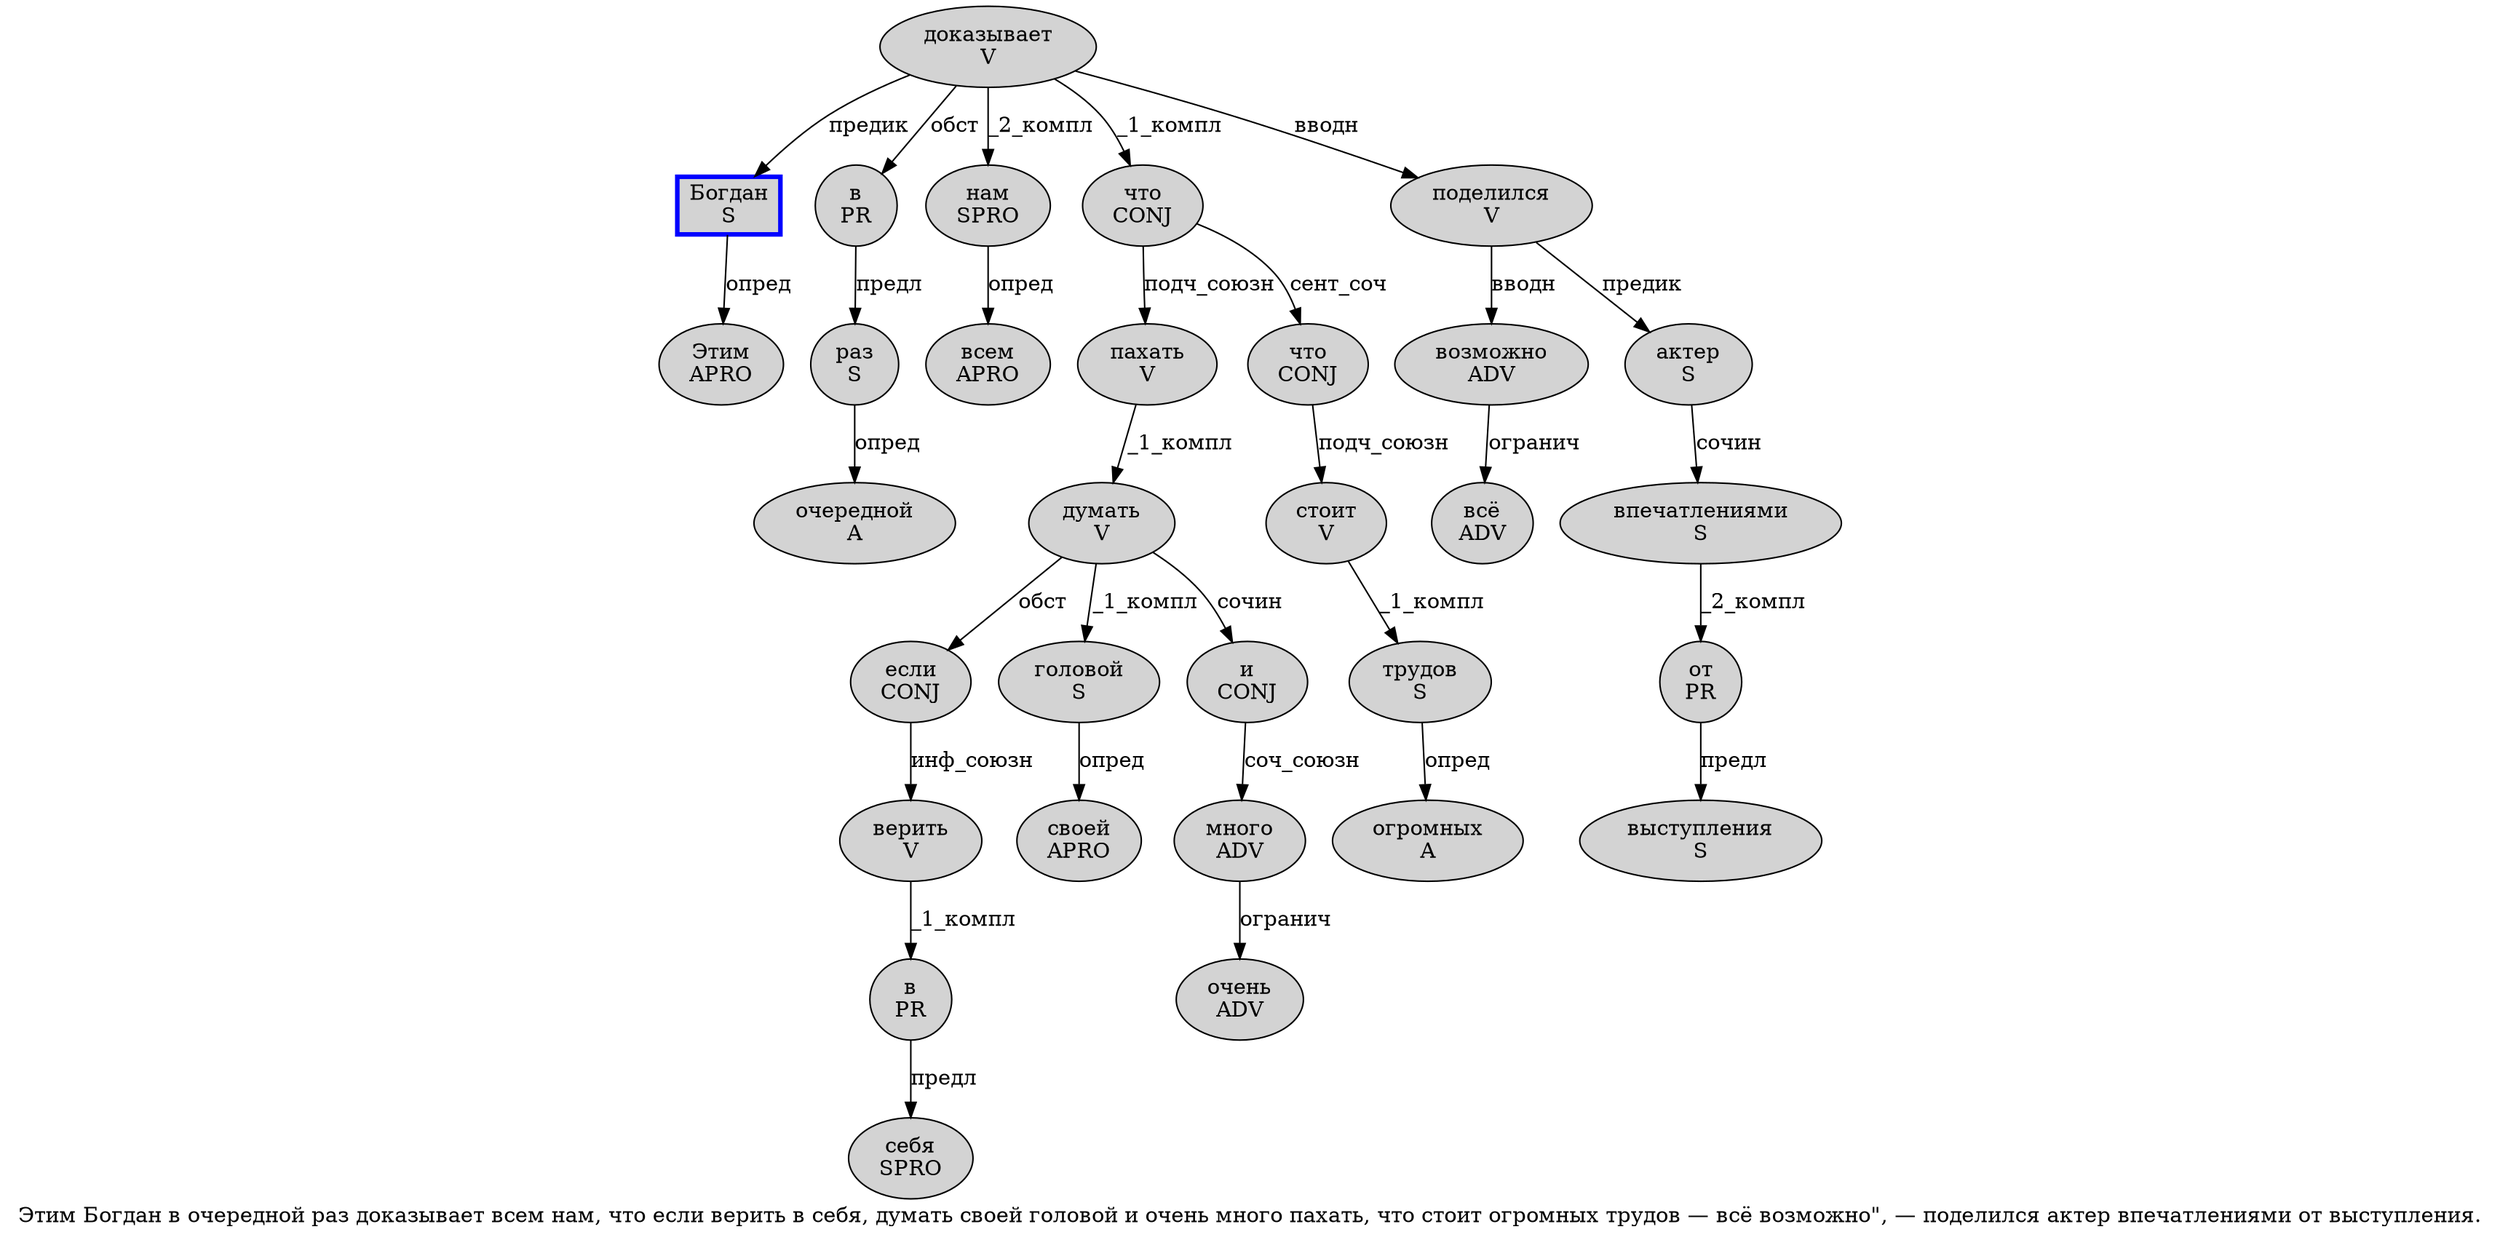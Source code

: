 digraph SENTENCE_1245 {
	graph [label="Этим Богдан в очередной раз доказывает всем нам, что если верить в себя, думать своей головой и очень много пахать, что стоит огромных трудов — всё возможно\", — поделился актер впечатлениями от выступления."]
	node [style=filled]
		0 [label="Этим
APRO" color="" fillcolor=lightgray penwidth=1 shape=ellipse]
		1 [label="Богдан
S" color=blue fillcolor=lightgray penwidth=3 shape=box]
		2 [label="в
PR" color="" fillcolor=lightgray penwidth=1 shape=ellipse]
		3 [label="очередной
A" color="" fillcolor=lightgray penwidth=1 shape=ellipse]
		4 [label="раз
S" color="" fillcolor=lightgray penwidth=1 shape=ellipse]
		5 [label="доказывает
V" color="" fillcolor=lightgray penwidth=1 shape=ellipse]
		6 [label="всем
APRO" color="" fillcolor=lightgray penwidth=1 shape=ellipse]
		7 [label="нам
SPRO" color="" fillcolor=lightgray penwidth=1 shape=ellipse]
		9 [label="что
CONJ" color="" fillcolor=lightgray penwidth=1 shape=ellipse]
		10 [label="если
CONJ" color="" fillcolor=lightgray penwidth=1 shape=ellipse]
		11 [label="верить
V" color="" fillcolor=lightgray penwidth=1 shape=ellipse]
		12 [label="в
PR" color="" fillcolor=lightgray penwidth=1 shape=ellipse]
		13 [label="себя
SPRO" color="" fillcolor=lightgray penwidth=1 shape=ellipse]
		15 [label="думать
V" color="" fillcolor=lightgray penwidth=1 shape=ellipse]
		16 [label="своей
APRO" color="" fillcolor=lightgray penwidth=1 shape=ellipse]
		17 [label="головой
S" color="" fillcolor=lightgray penwidth=1 shape=ellipse]
		18 [label="и
CONJ" color="" fillcolor=lightgray penwidth=1 shape=ellipse]
		19 [label="очень
ADV" color="" fillcolor=lightgray penwidth=1 shape=ellipse]
		20 [label="много
ADV" color="" fillcolor=lightgray penwidth=1 shape=ellipse]
		21 [label="пахать
V" color="" fillcolor=lightgray penwidth=1 shape=ellipse]
		23 [label="что
CONJ" color="" fillcolor=lightgray penwidth=1 shape=ellipse]
		24 [label="стоит
V" color="" fillcolor=lightgray penwidth=1 shape=ellipse]
		25 [label="огромных
A" color="" fillcolor=lightgray penwidth=1 shape=ellipse]
		26 [label="трудов
S" color="" fillcolor=lightgray penwidth=1 shape=ellipse]
		28 [label="всё
ADV" color="" fillcolor=lightgray penwidth=1 shape=ellipse]
		29 [label="возможно
ADV" color="" fillcolor=lightgray penwidth=1 shape=ellipse]
		33 [label="поделился
V" color="" fillcolor=lightgray penwidth=1 shape=ellipse]
		34 [label="актер
S" color="" fillcolor=lightgray penwidth=1 shape=ellipse]
		35 [label="впечатлениями
S" color="" fillcolor=lightgray penwidth=1 shape=ellipse]
		36 [label="от
PR" color="" fillcolor=lightgray penwidth=1 shape=ellipse]
		37 [label="выступления
S" color="" fillcolor=lightgray penwidth=1 shape=ellipse]
			29 -> 28 [label="огранич"]
			36 -> 37 [label="предл"]
			12 -> 13 [label="предл"]
			18 -> 20 [label="соч_союзн"]
			34 -> 35 [label="сочин"]
			10 -> 11 [label="инф_союзн"]
			11 -> 12 [label="_1_компл"]
			7 -> 6 [label="опред"]
			20 -> 19 [label="огранич"]
			21 -> 15 [label="_1_компл"]
			35 -> 36 [label="_2_компл"]
			24 -> 26 [label="_1_компл"]
			23 -> 24 [label="подч_союзн"]
			5 -> 1 [label="предик"]
			5 -> 2 [label="обст"]
			5 -> 7 [label="_2_компл"]
			5 -> 9 [label="_1_компл"]
			5 -> 33 [label="вводн"]
			33 -> 29 [label="вводн"]
			33 -> 34 [label="предик"]
			26 -> 25 [label="опред"]
			1 -> 0 [label="опред"]
			17 -> 16 [label="опред"]
			15 -> 10 [label="обст"]
			15 -> 17 [label="_1_компл"]
			15 -> 18 [label="сочин"]
			9 -> 21 [label="подч_союзн"]
			9 -> 23 [label="сент_соч"]
			4 -> 3 [label="опред"]
			2 -> 4 [label="предл"]
}